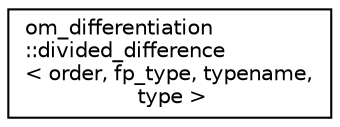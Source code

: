 digraph "Graphical Class Hierarchy"
{
 // LATEX_PDF_SIZE
  edge [fontname="Helvetica",fontsize="10",labelfontname="Helvetica",labelfontsize="10"];
  node [fontname="Helvetica",fontsize="10",shape=record];
  rankdir="LR";
  Node0 [label="om_differentiation\l::divided_difference\l\< order, fp_type, typename,\l type \>",height=0.2,width=0.4,color="black", fillcolor="white", style="filled",URL="$structom__differentiation_1_1divided__difference.html",tooltip="Divided difference functor."];
}
